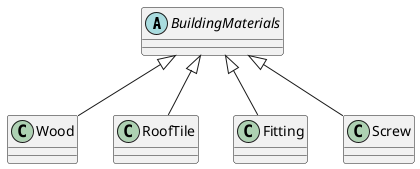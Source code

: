 @startuml
'https://plantuml.com/class-diagram

Abstract Class BuildingMaterials
Class Wood extends BuildingMaterials
Class RoofTile extends BuildingMaterials
Class Fitting extends BuildingMaterials
Class Screw extends BuildingMaterials












@enduml